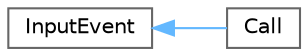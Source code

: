 digraph "Graphical Class Hierarchy"
{
 // LATEX_PDF_SIZE
  bgcolor="transparent";
  edge [fontname=Helvetica,fontsize=10,labelfontname=Helvetica,labelfontsize=10];
  node [fontname=Helvetica,fontsize=10,shape=box,height=0.2,width=0.4];
  rankdir="LR";
  Node0 [id="Node000000",label="InputEvent",height=0.2,width=0.4,color="grey40", fillcolor="white", style="filled",URL="$struct_input_event.html",tooltip=" "];
  Node0 -> Node1 [id="edge16_Node000000_Node000001",dir="back",color="steelblue1",style="solid",tooltip=" "];
  Node1 [id="Node000001",label="Call",height=0.2,width=0.4,color="grey40", fillcolor="white", style="filled",URL="$struct_call.html",tooltip=" "];
}
